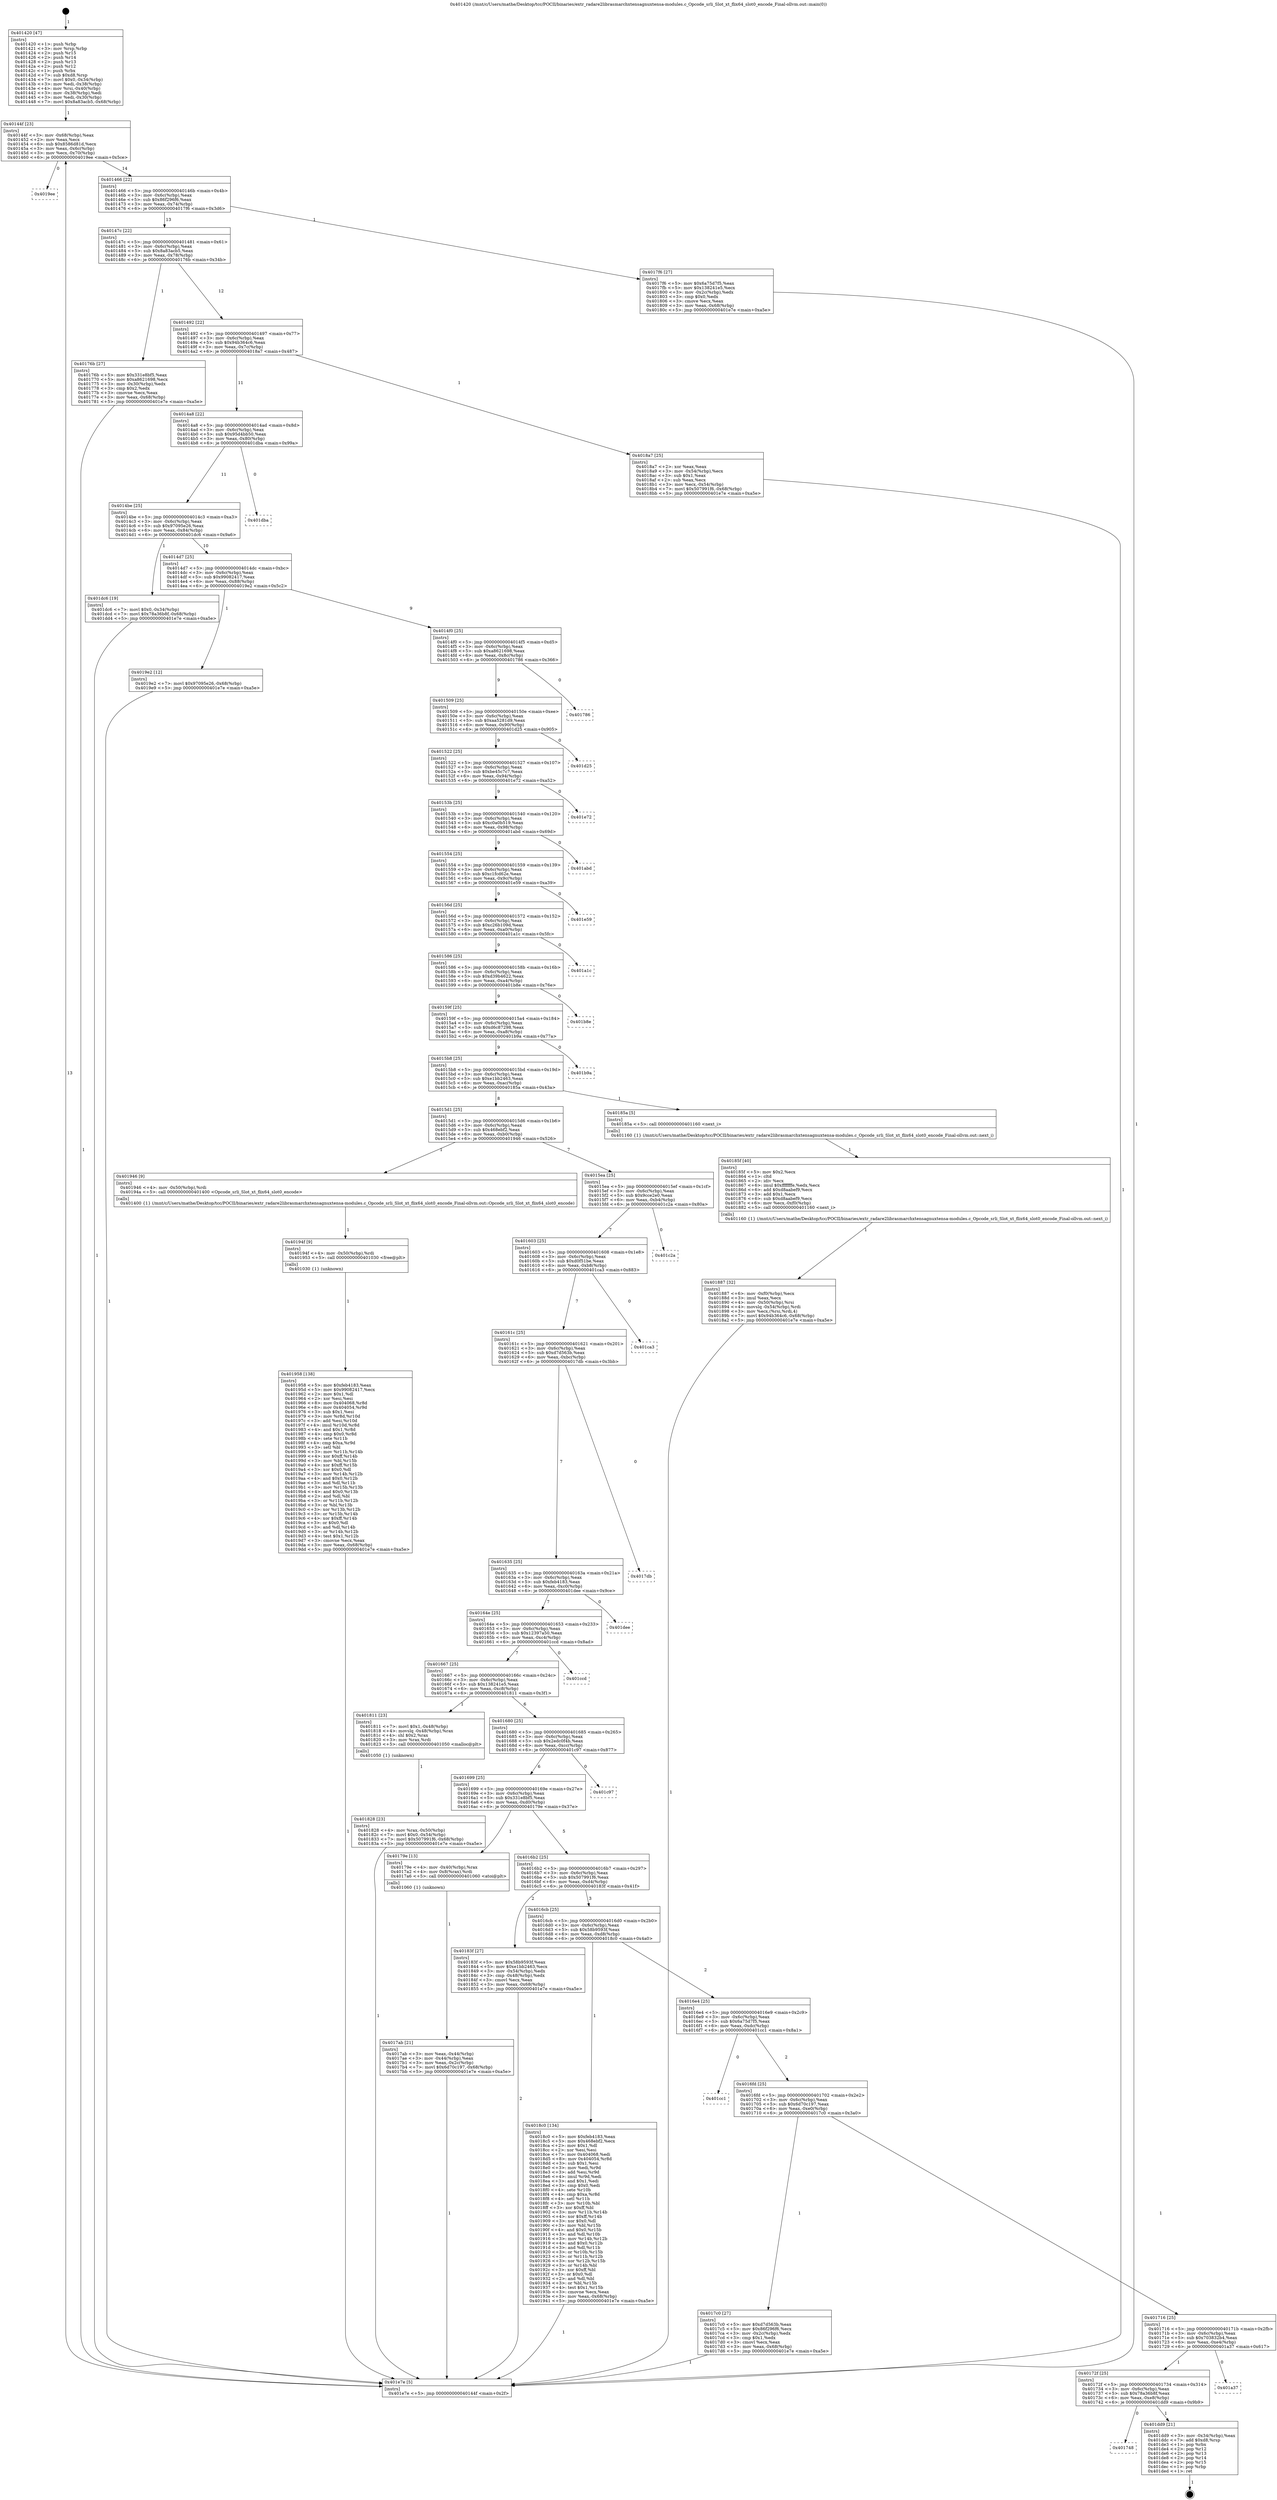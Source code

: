 digraph "0x401420" {
  label = "0x401420 (/mnt/c/Users/mathe/Desktop/tcc/POCII/binaries/extr_radare2librasmarchxtensagnuxtensa-modules.c_Opcode_srli_Slot_xt_flix64_slot0_encode_Final-ollvm.out::main(0))"
  labelloc = "t"
  node[shape=record]

  Entry [label="",width=0.3,height=0.3,shape=circle,fillcolor=black,style=filled]
  "0x40144f" [label="{
     0x40144f [23]\l
     | [instrs]\l
     &nbsp;&nbsp;0x40144f \<+3\>: mov -0x68(%rbp),%eax\l
     &nbsp;&nbsp;0x401452 \<+2\>: mov %eax,%ecx\l
     &nbsp;&nbsp;0x401454 \<+6\>: sub $0x8586d81d,%ecx\l
     &nbsp;&nbsp;0x40145a \<+3\>: mov %eax,-0x6c(%rbp)\l
     &nbsp;&nbsp;0x40145d \<+3\>: mov %ecx,-0x70(%rbp)\l
     &nbsp;&nbsp;0x401460 \<+6\>: je 00000000004019ee \<main+0x5ce\>\l
  }"]
  "0x4019ee" [label="{
     0x4019ee\l
  }", style=dashed]
  "0x401466" [label="{
     0x401466 [22]\l
     | [instrs]\l
     &nbsp;&nbsp;0x401466 \<+5\>: jmp 000000000040146b \<main+0x4b\>\l
     &nbsp;&nbsp;0x40146b \<+3\>: mov -0x6c(%rbp),%eax\l
     &nbsp;&nbsp;0x40146e \<+5\>: sub $0x86f296f6,%eax\l
     &nbsp;&nbsp;0x401473 \<+3\>: mov %eax,-0x74(%rbp)\l
     &nbsp;&nbsp;0x401476 \<+6\>: je 00000000004017f6 \<main+0x3d6\>\l
  }"]
  Exit [label="",width=0.3,height=0.3,shape=circle,fillcolor=black,style=filled,peripheries=2]
  "0x4017f6" [label="{
     0x4017f6 [27]\l
     | [instrs]\l
     &nbsp;&nbsp;0x4017f6 \<+5\>: mov $0x6a75d7f5,%eax\l
     &nbsp;&nbsp;0x4017fb \<+5\>: mov $0x138241e5,%ecx\l
     &nbsp;&nbsp;0x401800 \<+3\>: mov -0x2c(%rbp),%edx\l
     &nbsp;&nbsp;0x401803 \<+3\>: cmp $0x0,%edx\l
     &nbsp;&nbsp;0x401806 \<+3\>: cmove %ecx,%eax\l
     &nbsp;&nbsp;0x401809 \<+3\>: mov %eax,-0x68(%rbp)\l
     &nbsp;&nbsp;0x40180c \<+5\>: jmp 0000000000401e7e \<main+0xa5e\>\l
  }"]
  "0x40147c" [label="{
     0x40147c [22]\l
     | [instrs]\l
     &nbsp;&nbsp;0x40147c \<+5\>: jmp 0000000000401481 \<main+0x61\>\l
     &nbsp;&nbsp;0x401481 \<+3\>: mov -0x6c(%rbp),%eax\l
     &nbsp;&nbsp;0x401484 \<+5\>: sub $0x8a83acb5,%eax\l
     &nbsp;&nbsp;0x401489 \<+3\>: mov %eax,-0x78(%rbp)\l
     &nbsp;&nbsp;0x40148c \<+6\>: je 000000000040176b \<main+0x34b\>\l
  }"]
  "0x401748" [label="{
     0x401748\l
  }", style=dashed]
  "0x40176b" [label="{
     0x40176b [27]\l
     | [instrs]\l
     &nbsp;&nbsp;0x40176b \<+5\>: mov $0x331e8bf5,%eax\l
     &nbsp;&nbsp;0x401770 \<+5\>: mov $0xa8621698,%ecx\l
     &nbsp;&nbsp;0x401775 \<+3\>: mov -0x30(%rbp),%edx\l
     &nbsp;&nbsp;0x401778 \<+3\>: cmp $0x2,%edx\l
     &nbsp;&nbsp;0x40177b \<+3\>: cmovne %ecx,%eax\l
     &nbsp;&nbsp;0x40177e \<+3\>: mov %eax,-0x68(%rbp)\l
     &nbsp;&nbsp;0x401781 \<+5\>: jmp 0000000000401e7e \<main+0xa5e\>\l
  }"]
  "0x401492" [label="{
     0x401492 [22]\l
     | [instrs]\l
     &nbsp;&nbsp;0x401492 \<+5\>: jmp 0000000000401497 \<main+0x77\>\l
     &nbsp;&nbsp;0x401497 \<+3\>: mov -0x6c(%rbp),%eax\l
     &nbsp;&nbsp;0x40149a \<+5\>: sub $0x94b364c6,%eax\l
     &nbsp;&nbsp;0x40149f \<+3\>: mov %eax,-0x7c(%rbp)\l
     &nbsp;&nbsp;0x4014a2 \<+6\>: je 00000000004018a7 \<main+0x487\>\l
  }"]
  "0x401e7e" [label="{
     0x401e7e [5]\l
     | [instrs]\l
     &nbsp;&nbsp;0x401e7e \<+5\>: jmp 000000000040144f \<main+0x2f\>\l
  }"]
  "0x401420" [label="{
     0x401420 [47]\l
     | [instrs]\l
     &nbsp;&nbsp;0x401420 \<+1\>: push %rbp\l
     &nbsp;&nbsp;0x401421 \<+3\>: mov %rsp,%rbp\l
     &nbsp;&nbsp;0x401424 \<+2\>: push %r15\l
     &nbsp;&nbsp;0x401426 \<+2\>: push %r14\l
     &nbsp;&nbsp;0x401428 \<+2\>: push %r13\l
     &nbsp;&nbsp;0x40142a \<+2\>: push %r12\l
     &nbsp;&nbsp;0x40142c \<+1\>: push %rbx\l
     &nbsp;&nbsp;0x40142d \<+7\>: sub $0xd8,%rsp\l
     &nbsp;&nbsp;0x401434 \<+7\>: movl $0x0,-0x34(%rbp)\l
     &nbsp;&nbsp;0x40143b \<+3\>: mov %edi,-0x38(%rbp)\l
     &nbsp;&nbsp;0x40143e \<+4\>: mov %rsi,-0x40(%rbp)\l
     &nbsp;&nbsp;0x401442 \<+3\>: mov -0x38(%rbp),%edi\l
     &nbsp;&nbsp;0x401445 \<+3\>: mov %edi,-0x30(%rbp)\l
     &nbsp;&nbsp;0x401448 \<+7\>: movl $0x8a83acb5,-0x68(%rbp)\l
  }"]
  "0x401dd9" [label="{
     0x401dd9 [21]\l
     | [instrs]\l
     &nbsp;&nbsp;0x401dd9 \<+3\>: mov -0x34(%rbp),%eax\l
     &nbsp;&nbsp;0x401ddc \<+7\>: add $0xd8,%rsp\l
     &nbsp;&nbsp;0x401de3 \<+1\>: pop %rbx\l
     &nbsp;&nbsp;0x401de4 \<+2\>: pop %r12\l
     &nbsp;&nbsp;0x401de6 \<+2\>: pop %r13\l
     &nbsp;&nbsp;0x401de8 \<+2\>: pop %r14\l
     &nbsp;&nbsp;0x401dea \<+2\>: pop %r15\l
     &nbsp;&nbsp;0x401dec \<+1\>: pop %rbp\l
     &nbsp;&nbsp;0x401ded \<+1\>: ret\l
  }"]
  "0x4018a7" [label="{
     0x4018a7 [25]\l
     | [instrs]\l
     &nbsp;&nbsp;0x4018a7 \<+2\>: xor %eax,%eax\l
     &nbsp;&nbsp;0x4018a9 \<+3\>: mov -0x54(%rbp),%ecx\l
     &nbsp;&nbsp;0x4018ac \<+3\>: sub $0x1,%eax\l
     &nbsp;&nbsp;0x4018af \<+2\>: sub %eax,%ecx\l
     &nbsp;&nbsp;0x4018b1 \<+3\>: mov %ecx,-0x54(%rbp)\l
     &nbsp;&nbsp;0x4018b4 \<+7\>: movl $0x507991f6,-0x68(%rbp)\l
     &nbsp;&nbsp;0x4018bb \<+5\>: jmp 0000000000401e7e \<main+0xa5e\>\l
  }"]
  "0x4014a8" [label="{
     0x4014a8 [22]\l
     | [instrs]\l
     &nbsp;&nbsp;0x4014a8 \<+5\>: jmp 00000000004014ad \<main+0x8d\>\l
     &nbsp;&nbsp;0x4014ad \<+3\>: mov -0x6c(%rbp),%eax\l
     &nbsp;&nbsp;0x4014b0 \<+5\>: sub $0x95d4bb50,%eax\l
     &nbsp;&nbsp;0x4014b5 \<+3\>: mov %eax,-0x80(%rbp)\l
     &nbsp;&nbsp;0x4014b8 \<+6\>: je 0000000000401dba \<main+0x99a\>\l
  }"]
  "0x40172f" [label="{
     0x40172f [25]\l
     | [instrs]\l
     &nbsp;&nbsp;0x40172f \<+5\>: jmp 0000000000401734 \<main+0x314\>\l
     &nbsp;&nbsp;0x401734 \<+3\>: mov -0x6c(%rbp),%eax\l
     &nbsp;&nbsp;0x401737 \<+5\>: sub $0x78a36b8f,%eax\l
     &nbsp;&nbsp;0x40173c \<+6\>: mov %eax,-0xe8(%rbp)\l
     &nbsp;&nbsp;0x401742 \<+6\>: je 0000000000401dd9 \<main+0x9b9\>\l
  }"]
  "0x401dba" [label="{
     0x401dba\l
  }", style=dashed]
  "0x4014be" [label="{
     0x4014be [25]\l
     | [instrs]\l
     &nbsp;&nbsp;0x4014be \<+5\>: jmp 00000000004014c3 \<main+0xa3\>\l
     &nbsp;&nbsp;0x4014c3 \<+3\>: mov -0x6c(%rbp),%eax\l
     &nbsp;&nbsp;0x4014c6 \<+5\>: sub $0x97095e26,%eax\l
     &nbsp;&nbsp;0x4014cb \<+6\>: mov %eax,-0x84(%rbp)\l
     &nbsp;&nbsp;0x4014d1 \<+6\>: je 0000000000401dc6 \<main+0x9a6\>\l
  }"]
  "0x401a37" [label="{
     0x401a37\l
  }", style=dashed]
  "0x401dc6" [label="{
     0x401dc6 [19]\l
     | [instrs]\l
     &nbsp;&nbsp;0x401dc6 \<+7\>: movl $0x0,-0x34(%rbp)\l
     &nbsp;&nbsp;0x401dcd \<+7\>: movl $0x78a36b8f,-0x68(%rbp)\l
     &nbsp;&nbsp;0x401dd4 \<+5\>: jmp 0000000000401e7e \<main+0xa5e\>\l
  }"]
  "0x4014d7" [label="{
     0x4014d7 [25]\l
     | [instrs]\l
     &nbsp;&nbsp;0x4014d7 \<+5\>: jmp 00000000004014dc \<main+0xbc\>\l
     &nbsp;&nbsp;0x4014dc \<+3\>: mov -0x6c(%rbp),%eax\l
     &nbsp;&nbsp;0x4014df \<+5\>: sub $0x99082417,%eax\l
     &nbsp;&nbsp;0x4014e4 \<+6\>: mov %eax,-0x88(%rbp)\l
     &nbsp;&nbsp;0x4014ea \<+6\>: je 00000000004019e2 \<main+0x5c2\>\l
  }"]
  "0x401958" [label="{
     0x401958 [138]\l
     | [instrs]\l
     &nbsp;&nbsp;0x401958 \<+5\>: mov $0xfeb4183,%eax\l
     &nbsp;&nbsp;0x40195d \<+5\>: mov $0x99082417,%ecx\l
     &nbsp;&nbsp;0x401962 \<+2\>: mov $0x1,%dl\l
     &nbsp;&nbsp;0x401964 \<+2\>: xor %esi,%esi\l
     &nbsp;&nbsp;0x401966 \<+8\>: mov 0x404068,%r8d\l
     &nbsp;&nbsp;0x40196e \<+8\>: mov 0x404054,%r9d\l
     &nbsp;&nbsp;0x401976 \<+3\>: sub $0x1,%esi\l
     &nbsp;&nbsp;0x401979 \<+3\>: mov %r8d,%r10d\l
     &nbsp;&nbsp;0x40197c \<+3\>: add %esi,%r10d\l
     &nbsp;&nbsp;0x40197f \<+4\>: imul %r10d,%r8d\l
     &nbsp;&nbsp;0x401983 \<+4\>: and $0x1,%r8d\l
     &nbsp;&nbsp;0x401987 \<+4\>: cmp $0x0,%r8d\l
     &nbsp;&nbsp;0x40198b \<+4\>: sete %r11b\l
     &nbsp;&nbsp;0x40198f \<+4\>: cmp $0xa,%r9d\l
     &nbsp;&nbsp;0x401993 \<+3\>: setl %bl\l
     &nbsp;&nbsp;0x401996 \<+3\>: mov %r11b,%r14b\l
     &nbsp;&nbsp;0x401999 \<+4\>: xor $0xff,%r14b\l
     &nbsp;&nbsp;0x40199d \<+3\>: mov %bl,%r15b\l
     &nbsp;&nbsp;0x4019a0 \<+4\>: xor $0xff,%r15b\l
     &nbsp;&nbsp;0x4019a4 \<+3\>: xor $0x0,%dl\l
     &nbsp;&nbsp;0x4019a7 \<+3\>: mov %r14b,%r12b\l
     &nbsp;&nbsp;0x4019aa \<+4\>: and $0x0,%r12b\l
     &nbsp;&nbsp;0x4019ae \<+3\>: and %dl,%r11b\l
     &nbsp;&nbsp;0x4019b1 \<+3\>: mov %r15b,%r13b\l
     &nbsp;&nbsp;0x4019b4 \<+4\>: and $0x0,%r13b\l
     &nbsp;&nbsp;0x4019b8 \<+2\>: and %dl,%bl\l
     &nbsp;&nbsp;0x4019ba \<+3\>: or %r11b,%r12b\l
     &nbsp;&nbsp;0x4019bd \<+3\>: or %bl,%r13b\l
     &nbsp;&nbsp;0x4019c0 \<+3\>: xor %r13b,%r12b\l
     &nbsp;&nbsp;0x4019c3 \<+3\>: or %r15b,%r14b\l
     &nbsp;&nbsp;0x4019c6 \<+4\>: xor $0xff,%r14b\l
     &nbsp;&nbsp;0x4019ca \<+3\>: or $0x0,%dl\l
     &nbsp;&nbsp;0x4019cd \<+3\>: and %dl,%r14b\l
     &nbsp;&nbsp;0x4019d0 \<+3\>: or %r14b,%r12b\l
     &nbsp;&nbsp;0x4019d3 \<+4\>: test $0x1,%r12b\l
     &nbsp;&nbsp;0x4019d7 \<+3\>: cmovne %ecx,%eax\l
     &nbsp;&nbsp;0x4019da \<+3\>: mov %eax,-0x68(%rbp)\l
     &nbsp;&nbsp;0x4019dd \<+5\>: jmp 0000000000401e7e \<main+0xa5e\>\l
  }"]
  "0x4019e2" [label="{
     0x4019e2 [12]\l
     | [instrs]\l
     &nbsp;&nbsp;0x4019e2 \<+7\>: movl $0x97095e26,-0x68(%rbp)\l
     &nbsp;&nbsp;0x4019e9 \<+5\>: jmp 0000000000401e7e \<main+0xa5e\>\l
  }"]
  "0x4014f0" [label="{
     0x4014f0 [25]\l
     | [instrs]\l
     &nbsp;&nbsp;0x4014f0 \<+5\>: jmp 00000000004014f5 \<main+0xd5\>\l
     &nbsp;&nbsp;0x4014f5 \<+3\>: mov -0x6c(%rbp),%eax\l
     &nbsp;&nbsp;0x4014f8 \<+5\>: sub $0xa8621698,%eax\l
     &nbsp;&nbsp;0x4014fd \<+6\>: mov %eax,-0x8c(%rbp)\l
     &nbsp;&nbsp;0x401503 \<+6\>: je 0000000000401786 \<main+0x366\>\l
  }"]
  "0x40194f" [label="{
     0x40194f [9]\l
     | [instrs]\l
     &nbsp;&nbsp;0x40194f \<+4\>: mov -0x50(%rbp),%rdi\l
     &nbsp;&nbsp;0x401953 \<+5\>: call 0000000000401030 \<free@plt\>\l
     | [calls]\l
     &nbsp;&nbsp;0x401030 \{1\} (unknown)\l
  }"]
  "0x401786" [label="{
     0x401786\l
  }", style=dashed]
  "0x401509" [label="{
     0x401509 [25]\l
     | [instrs]\l
     &nbsp;&nbsp;0x401509 \<+5\>: jmp 000000000040150e \<main+0xee\>\l
     &nbsp;&nbsp;0x40150e \<+3\>: mov -0x6c(%rbp),%eax\l
     &nbsp;&nbsp;0x401511 \<+5\>: sub $0xaa5281d9,%eax\l
     &nbsp;&nbsp;0x401516 \<+6\>: mov %eax,-0x90(%rbp)\l
     &nbsp;&nbsp;0x40151c \<+6\>: je 0000000000401d25 \<main+0x905\>\l
  }"]
  "0x401887" [label="{
     0x401887 [32]\l
     | [instrs]\l
     &nbsp;&nbsp;0x401887 \<+6\>: mov -0xf0(%rbp),%ecx\l
     &nbsp;&nbsp;0x40188d \<+3\>: imul %eax,%ecx\l
     &nbsp;&nbsp;0x401890 \<+4\>: mov -0x50(%rbp),%rsi\l
     &nbsp;&nbsp;0x401894 \<+4\>: movslq -0x54(%rbp),%rdi\l
     &nbsp;&nbsp;0x401898 \<+3\>: mov %ecx,(%rsi,%rdi,4)\l
     &nbsp;&nbsp;0x40189b \<+7\>: movl $0x94b364c6,-0x68(%rbp)\l
     &nbsp;&nbsp;0x4018a2 \<+5\>: jmp 0000000000401e7e \<main+0xa5e\>\l
  }"]
  "0x401d25" [label="{
     0x401d25\l
  }", style=dashed]
  "0x401522" [label="{
     0x401522 [25]\l
     | [instrs]\l
     &nbsp;&nbsp;0x401522 \<+5\>: jmp 0000000000401527 \<main+0x107\>\l
     &nbsp;&nbsp;0x401527 \<+3\>: mov -0x6c(%rbp),%eax\l
     &nbsp;&nbsp;0x40152a \<+5\>: sub $0xbe45c7c7,%eax\l
     &nbsp;&nbsp;0x40152f \<+6\>: mov %eax,-0x94(%rbp)\l
     &nbsp;&nbsp;0x401535 \<+6\>: je 0000000000401e72 \<main+0xa52\>\l
  }"]
  "0x40185f" [label="{
     0x40185f [40]\l
     | [instrs]\l
     &nbsp;&nbsp;0x40185f \<+5\>: mov $0x2,%ecx\l
     &nbsp;&nbsp;0x401864 \<+1\>: cltd\l
     &nbsp;&nbsp;0x401865 \<+2\>: idiv %ecx\l
     &nbsp;&nbsp;0x401867 \<+6\>: imul $0xfffffffe,%edx,%ecx\l
     &nbsp;&nbsp;0x40186d \<+6\>: add $0xd8aabef9,%ecx\l
     &nbsp;&nbsp;0x401873 \<+3\>: add $0x1,%ecx\l
     &nbsp;&nbsp;0x401876 \<+6\>: sub $0xd8aabef9,%ecx\l
     &nbsp;&nbsp;0x40187c \<+6\>: mov %ecx,-0xf0(%rbp)\l
     &nbsp;&nbsp;0x401882 \<+5\>: call 0000000000401160 \<next_i\>\l
     | [calls]\l
     &nbsp;&nbsp;0x401160 \{1\} (/mnt/c/Users/mathe/Desktop/tcc/POCII/binaries/extr_radare2librasmarchxtensagnuxtensa-modules.c_Opcode_srli_Slot_xt_flix64_slot0_encode_Final-ollvm.out::next_i)\l
  }"]
  "0x401e72" [label="{
     0x401e72\l
  }", style=dashed]
  "0x40153b" [label="{
     0x40153b [25]\l
     | [instrs]\l
     &nbsp;&nbsp;0x40153b \<+5\>: jmp 0000000000401540 \<main+0x120\>\l
     &nbsp;&nbsp;0x401540 \<+3\>: mov -0x6c(%rbp),%eax\l
     &nbsp;&nbsp;0x401543 \<+5\>: sub $0xc0a0b519,%eax\l
     &nbsp;&nbsp;0x401548 \<+6\>: mov %eax,-0x98(%rbp)\l
     &nbsp;&nbsp;0x40154e \<+6\>: je 0000000000401abd \<main+0x69d\>\l
  }"]
  "0x401828" [label="{
     0x401828 [23]\l
     | [instrs]\l
     &nbsp;&nbsp;0x401828 \<+4\>: mov %rax,-0x50(%rbp)\l
     &nbsp;&nbsp;0x40182c \<+7\>: movl $0x0,-0x54(%rbp)\l
     &nbsp;&nbsp;0x401833 \<+7\>: movl $0x507991f6,-0x68(%rbp)\l
     &nbsp;&nbsp;0x40183a \<+5\>: jmp 0000000000401e7e \<main+0xa5e\>\l
  }"]
  "0x401abd" [label="{
     0x401abd\l
  }", style=dashed]
  "0x401554" [label="{
     0x401554 [25]\l
     | [instrs]\l
     &nbsp;&nbsp;0x401554 \<+5\>: jmp 0000000000401559 \<main+0x139\>\l
     &nbsp;&nbsp;0x401559 \<+3\>: mov -0x6c(%rbp),%eax\l
     &nbsp;&nbsp;0x40155c \<+5\>: sub $0xc1fcd62e,%eax\l
     &nbsp;&nbsp;0x401561 \<+6\>: mov %eax,-0x9c(%rbp)\l
     &nbsp;&nbsp;0x401567 \<+6\>: je 0000000000401e59 \<main+0xa39\>\l
  }"]
  "0x401716" [label="{
     0x401716 [25]\l
     | [instrs]\l
     &nbsp;&nbsp;0x401716 \<+5\>: jmp 000000000040171b \<main+0x2fb\>\l
     &nbsp;&nbsp;0x40171b \<+3\>: mov -0x6c(%rbp),%eax\l
     &nbsp;&nbsp;0x40171e \<+5\>: sub $0x703832b4,%eax\l
     &nbsp;&nbsp;0x401723 \<+6\>: mov %eax,-0xe4(%rbp)\l
     &nbsp;&nbsp;0x401729 \<+6\>: je 0000000000401a37 \<main+0x617\>\l
  }"]
  "0x401e59" [label="{
     0x401e59\l
  }", style=dashed]
  "0x40156d" [label="{
     0x40156d [25]\l
     | [instrs]\l
     &nbsp;&nbsp;0x40156d \<+5\>: jmp 0000000000401572 \<main+0x152\>\l
     &nbsp;&nbsp;0x401572 \<+3\>: mov -0x6c(%rbp),%eax\l
     &nbsp;&nbsp;0x401575 \<+5\>: sub $0xc26b109d,%eax\l
     &nbsp;&nbsp;0x40157a \<+6\>: mov %eax,-0xa0(%rbp)\l
     &nbsp;&nbsp;0x401580 \<+6\>: je 0000000000401a1c \<main+0x5fc\>\l
  }"]
  "0x4017c0" [label="{
     0x4017c0 [27]\l
     | [instrs]\l
     &nbsp;&nbsp;0x4017c0 \<+5\>: mov $0xd7d563b,%eax\l
     &nbsp;&nbsp;0x4017c5 \<+5\>: mov $0x86f296f6,%ecx\l
     &nbsp;&nbsp;0x4017ca \<+3\>: mov -0x2c(%rbp),%edx\l
     &nbsp;&nbsp;0x4017cd \<+3\>: cmp $0x1,%edx\l
     &nbsp;&nbsp;0x4017d0 \<+3\>: cmovl %ecx,%eax\l
     &nbsp;&nbsp;0x4017d3 \<+3\>: mov %eax,-0x68(%rbp)\l
     &nbsp;&nbsp;0x4017d6 \<+5\>: jmp 0000000000401e7e \<main+0xa5e\>\l
  }"]
  "0x401a1c" [label="{
     0x401a1c\l
  }", style=dashed]
  "0x401586" [label="{
     0x401586 [25]\l
     | [instrs]\l
     &nbsp;&nbsp;0x401586 \<+5\>: jmp 000000000040158b \<main+0x16b\>\l
     &nbsp;&nbsp;0x40158b \<+3\>: mov -0x6c(%rbp),%eax\l
     &nbsp;&nbsp;0x40158e \<+5\>: sub $0xd39b4622,%eax\l
     &nbsp;&nbsp;0x401593 \<+6\>: mov %eax,-0xa4(%rbp)\l
     &nbsp;&nbsp;0x401599 \<+6\>: je 0000000000401b8e \<main+0x76e\>\l
  }"]
  "0x4016fd" [label="{
     0x4016fd [25]\l
     | [instrs]\l
     &nbsp;&nbsp;0x4016fd \<+5\>: jmp 0000000000401702 \<main+0x2e2\>\l
     &nbsp;&nbsp;0x401702 \<+3\>: mov -0x6c(%rbp),%eax\l
     &nbsp;&nbsp;0x401705 \<+5\>: sub $0x6d70c197,%eax\l
     &nbsp;&nbsp;0x40170a \<+6\>: mov %eax,-0xe0(%rbp)\l
     &nbsp;&nbsp;0x401710 \<+6\>: je 00000000004017c0 \<main+0x3a0\>\l
  }"]
  "0x401b8e" [label="{
     0x401b8e\l
  }", style=dashed]
  "0x40159f" [label="{
     0x40159f [25]\l
     | [instrs]\l
     &nbsp;&nbsp;0x40159f \<+5\>: jmp 00000000004015a4 \<main+0x184\>\l
     &nbsp;&nbsp;0x4015a4 \<+3\>: mov -0x6c(%rbp),%eax\l
     &nbsp;&nbsp;0x4015a7 \<+5\>: sub $0xd6c87298,%eax\l
     &nbsp;&nbsp;0x4015ac \<+6\>: mov %eax,-0xa8(%rbp)\l
     &nbsp;&nbsp;0x4015b2 \<+6\>: je 0000000000401b9a \<main+0x77a\>\l
  }"]
  "0x401cc1" [label="{
     0x401cc1\l
  }", style=dashed]
  "0x401b9a" [label="{
     0x401b9a\l
  }", style=dashed]
  "0x4015b8" [label="{
     0x4015b8 [25]\l
     | [instrs]\l
     &nbsp;&nbsp;0x4015b8 \<+5\>: jmp 00000000004015bd \<main+0x19d\>\l
     &nbsp;&nbsp;0x4015bd \<+3\>: mov -0x6c(%rbp),%eax\l
     &nbsp;&nbsp;0x4015c0 \<+5\>: sub $0xe1bb2463,%eax\l
     &nbsp;&nbsp;0x4015c5 \<+6\>: mov %eax,-0xac(%rbp)\l
     &nbsp;&nbsp;0x4015cb \<+6\>: je 000000000040185a \<main+0x43a\>\l
  }"]
  "0x4016e4" [label="{
     0x4016e4 [25]\l
     | [instrs]\l
     &nbsp;&nbsp;0x4016e4 \<+5\>: jmp 00000000004016e9 \<main+0x2c9\>\l
     &nbsp;&nbsp;0x4016e9 \<+3\>: mov -0x6c(%rbp),%eax\l
     &nbsp;&nbsp;0x4016ec \<+5\>: sub $0x6a75d7f5,%eax\l
     &nbsp;&nbsp;0x4016f1 \<+6\>: mov %eax,-0xdc(%rbp)\l
     &nbsp;&nbsp;0x4016f7 \<+6\>: je 0000000000401cc1 \<main+0x8a1\>\l
  }"]
  "0x40185a" [label="{
     0x40185a [5]\l
     | [instrs]\l
     &nbsp;&nbsp;0x40185a \<+5\>: call 0000000000401160 \<next_i\>\l
     | [calls]\l
     &nbsp;&nbsp;0x401160 \{1\} (/mnt/c/Users/mathe/Desktop/tcc/POCII/binaries/extr_radare2librasmarchxtensagnuxtensa-modules.c_Opcode_srli_Slot_xt_flix64_slot0_encode_Final-ollvm.out::next_i)\l
  }"]
  "0x4015d1" [label="{
     0x4015d1 [25]\l
     | [instrs]\l
     &nbsp;&nbsp;0x4015d1 \<+5\>: jmp 00000000004015d6 \<main+0x1b6\>\l
     &nbsp;&nbsp;0x4015d6 \<+3\>: mov -0x6c(%rbp),%eax\l
     &nbsp;&nbsp;0x4015d9 \<+5\>: sub $0x468ebf2,%eax\l
     &nbsp;&nbsp;0x4015de \<+6\>: mov %eax,-0xb0(%rbp)\l
     &nbsp;&nbsp;0x4015e4 \<+6\>: je 0000000000401946 \<main+0x526\>\l
  }"]
  "0x4018c0" [label="{
     0x4018c0 [134]\l
     | [instrs]\l
     &nbsp;&nbsp;0x4018c0 \<+5\>: mov $0xfeb4183,%eax\l
     &nbsp;&nbsp;0x4018c5 \<+5\>: mov $0x468ebf2,%ecx\l
     &nbsp;&nbsp;0x4018ca \<+2\>: mov $0x1,%dl\l
     &nbsp;&nbsp;0x4018cc \<+2\>: xor %esi,%esi\l
     &nbsp;&nbsp;0x4018ce \<+7\>: mov 0x404068,%edi\l
     &nbsp;&nbsp;0x4018d5 \<+8\>: mov 0x404054,%r8d\l
     &nbsp;&nbsp;0x4018dd \<+3\>: sub $0x1,%esi\l
     &nbsp;&nbsp;0x4018e0 \<+3\>: mov %edi,%r9d\l
     &nbsp;&nbsp;0x4018e3 \<+3\>: add %esi,%r9d\l
     &nbsp;&nbsp;0x4018e6 \<+4\>: imul %r9d,%edi\l
     &nbsp;&nbsp;0x4018ea \<+3\>: and $0x1,%edi\l
     &nbsp;&nbsp;0x4018ed \<+3\>: cmp $0x0,%edi\l
     &nbsp;&nbsp;0x4018f0 \<+4\>: sete %r10b\l
     &nbsp;&nbsp;0x4018f4 \<+4\>: cmp $0xa,%r8d\l
     &nbsp;&nbsp;0x4018f8 \<+4\>: setl %r11b\l
     &nbsp;&nbsp;0x4018fc \<+3\>: mov %r10b,%bl\l
     &nbsp;&nbsp;0x4018ff \<+3\>: xor $0xff,%bl\l
     &nbsp;&nbsp;0x401902 \<+3\>: mov %r11b,%r14b\l
     &nbsp;&nbsp;0x401905 \<+4\>: xor $0xff,%r14b\l
     &nbsp;&nbsp;0x401909 \<+3\>: xor $0x0,%dl\l
     &nbsp;&nbsp;0x40190c \<+3\>: mov %bl,%r15b\l
     &nbsp;&nbsp;0x40190f \<+4\>: and $0x0,%r15b\l
     &nbsp;&nbsp;0x401913 \<+3\>: and %dl,%r10b\l
     &nbsp;&nbsp;0x401916 \<+3\>: mov %r14b,%r12b\l
     &nbsp;&nbsp;0x401919 \<+4\>: and $0x0,%r12b\l
     &nbsp;&nbsp;0x40191d \<+3\>: and %dl,%r11b\l
     &nbsp;&nbsp;0x401920 \<+3\>: or %r10b,%r15b\l
     &nbsp;&nbsp;0x401923 \<+3\>: or %r11b,%r12b\l
     &nbsp;&nbsp;0x401926 \<+3\>: xor %r12b,%r15b\l
     &nbsp;&nbsp;0x401929 \<+3\>: or %r14b,%bl\l
     &nbsp;&nbsp;0x40192c \<+3\>: xor $0xff,%bl\l
     &nbsp;&nbsp;0x40192f \<+3\>: or $0x0,%dl\l
     &nbsp;&nbsp;0x401932 \<+2\>: and %dl,%bl\l
     &nbsp;&nbsp;0x401934 \<+3\>: or %bl,%r15b\l
     &nbsp;&nbsp;0x401937 \<+4\>: test $0x1,%r15b\l
     &nbsp;&nbsp;0x40193b \<+3\>: cmovne %ecx,%eax\l
     &nbsp;&nbsp;0x40193e \<+3\>: mov %eax,-0x68(%rbp)\l
     &nbsp;&nbsp;0x401941 \<+5\>: jmp 0000000000401e7e \<main+0xa5e\>\l
  }"]
  "0x401946" [label="{
     0x401946 [9]\l
     | [instrs]\l
     &nbsp;&nbsp;0x401946 \<+4\>: mov -0x50(%rbp),%rdi\l
     &nbsp;&nbsp;0x40194a \<+5\>: call 0000000000401400 \<Opcode_srli_Slot_xt_flix64_slot0_encode\>\l
     | [calls]\l
     &nbsp;&nbsp;0x401400 \{1\} (/mnt/c/Users/mathe/Desktop/tcc/POCII/binaries/extr_radare2librasmarchxtensagnuxtensa-modules.c_Opcode_srli_Slot_xt_flix64_slot0_encode_Final-ollvm.out::Opcode_srli_Slot_xt_flix64_slot0_encode)\l
  }"]
  "0x4015ea" [label="{
     0x4015ea [25]\l
     | [instrs]\l
     &nbsp;&nbsp;0x4015ea \<+5\>: jmp 00000000004015ef \<main+0x1cf\>\l
     &nbsp;&nbsp;0x4015ef \<+3\>: mov -0x6c(%rbp),%eax\l
     &nbsp;&nbsp;0x4015f2 \<+5\>: sub $0x9cce2e0,%eax\l
     &nbsp;&nbsp;0x4015f7 \<+6\>: mov %eax,-0xb4(%rbp)\l
     &nbsp;&nbsp;0x4015fd \<+6\>: je 0000000000401c2a \<main+0x80a\>\l
  }"]
  "0x4016cb" [label="{
     0x4016cb [25]\l
     | [instrs]\l
     &nbsp;&nbsp;0x4016cb \<+5\>: jmp 00000000004016d0 \<main+0x2b0\>\l
     &nbsp;&nbsp;0x4016d0 \<+3\>: mov -0x6c(%rbp),%eax\l
     &nbsp;&nbsp;0x4016d3 \<+5\>: sub $0x58b9593f,%eax\l
     &nbsp;&nbsp;0x4016d8 \<+6\>: mov %eax,-0xd8(%rbp)\l
     &nbsp;&nbsp;0x4016de \<+6\>: je 00000000004018c0 \<main+0x4a0\>\l
  }"]
  "0x401c2a" [label="{
     0x401c2a\l
  }", style=dashed]
  "0x401603" [label="{
     0x401603 [25]\l
     | [instrs]\l
     &nbsp;&nbsp;0x401603 \<+5\>: jmp 0000000000401608 \<main+0x1e8\>\l
     &nbsp;&nbsp;0x401608 \<+3\>: mov -0x6c(%rbp),%eax\l
     &nbsp;&nbsp;0x40160b \<+5\>: sub $0xd0f51be,%eax\l
     &nbsp;&nbsp;0x401610 \<+6\>: mov %eax,-0xb8(%rbp)\l
     &nbsp;&nbsp;0x401616 \<+6\>: je 0000000000401ca3 \<main+0x883\>\l
  }"]
  "0x40183f" [label="{
     0x40183f [27]\l
     | [instrs]\l
     &nbsp;&nbsp;0x40183f \<+5\>: mov $0x58b9593f,%eax\l
     &nbsp;&nbsp;0x401844 \<+5\>: mov $0xe1bb2463,%ecx\l
     &nbsp;&nbsp;0x401849 \<+3\>: mov -0x54(%rbp),%edx\l
     &nbsp;&nbsp;0x40184c \<+3\>: cmp -0x48(%rbp),%edx\l
     &nbsp;&nbsp;0x40184f \<+3\>: cmovl %ecx,%eax\l
     &nbsp;&nbsp;0x401852 \<+3\>: mov %eax,-0x68(%rbp)\l
     &nbsp;&nbsp;0x401855 \<+5\>: jmp 0000000000401e7e \<main+0xa5e\>\l
  }"]
  "0x401ca3" [label="{
     0x401ca3\l
  }", style=dashed]
  "0x40161c" [label="{
     0x40161c [25]\l
     | [instrs]\l
     &nbsp;&nbsp;0x40161c \<+5\>: jmp 0000000000401621 \<main+0x201\>\l
     &nbsp;&nbsp;0x401621 \<+3\>: mov -0x6c(%rbp),%eax\l
     &nbsp;&nbsp;0x401624 \<+5\>: sub $0xd7d563b,%eax\l
     &nbsp;&nbsp;0x401629 \<+6\>: mov %eax,-0xbc(%rbp)\l
     &nbsp;&nbsp;0x40162f \<+6\>: je 00000000004017db \<main+0x3bb\>\l
  }"]
  "0x4017ab" [label="{
     0x4017ab [21]\l
     | [instrs]\l
     &nbsp;&nbsp;0x4017ab \<+3\>: mov %eax,-0x44(%rbp)\l
     &nbsp;&nbsp;0x4017ae \<+3\>: mov -0x44(%rbp),%eax\l
     &nbsp;&nbsp;0x4017b1 \<+3\>: mov %eax,-0x2c(%rbp)\l
     &nbsp;&nbsp;0x4017b4 \<+7\>: movl $0x6d70c197,-0x68(%rbp)\l
     &nbsp;&nbsp;0x4017bb \<+5\>: jmp 0000000000401e7e \<main+0xa5e\>\l
  }"]
  "0x4017db" [label="{
     0x4017db\l
  }", style=dashed]
  "0x401635" [label="{
     0x401635 [25]\l
     | [instrs]\l
     &nbsp;&nbsp;0x401635 \<+5\>: jmp 000000000040163a \<main+0x21a\>\l
     &nbsp;&nbsp;0x40163a \<+3\>: mov -0x6c(%rbp),%eax\l
     &nbsp;&nbsp;0x40163d \<+5\>: sub $0xfeb4183,%eax\l
     &nbsp;&nbsp;0x401642 \<+6\>: mov %eax,-0xc0(%rbp)\l
     &nbsp;&nbsp;0x401648 \<+6\>: je 0000000000401dee \<main+0x9ce\>\l
  }"]
  "0x4016b2" [label="{
     0x4016b2 [25]\l
     | [instrs]\l
     &nbsp;&nbsp;0x4016b2 \<+5\>: jmp 00000000004016b7 \<main+0x297\>\l
     &nbsp;&nbsp;0x4016b7 \<+3\>: mov -0x6c(%rbp),%eax\l
     &nbsp;&nbsp;0x4016ba \<+5\>: sub $0x507991f6,%eax\l
     &nbsp;&nbsp;0x4016bf \<+6\>: mov %eax,-0xd4(%rbp)\l
     &nbsp;&nbsp;0x4016c5 \<+6\>: je 000000000040183f \<main+0x41f\>\l
  }"]
  "0x401dee" [label="{
     0x401dee\l
  }", style=dashed]
  "0x40164e" [label="{
     0x40164e [25]\l
     | [instrs]\l
     &nbsp;&nbsp;0x40164e \<+5\>: jmp 0000000000401653 \<main+0x233\>\l
     &nbsp;&nbsp;0x401653 \<+3\>: mov -0x6c(%rbp),%eax\l
     &nbsp;&nbsp;0x401656 \<+5\>: sub $0x12397a50,%eax\l
     &nbsp;&nbsp;0x40165b \<+6\>: mov %eax,-0xc4(%rbp)\l
     &nbsp;&nbsp;0x401661 \<+6\>: je 0000000000401ccd \<main+0x8ad\>\l
  }"]
  "0x40179e" [label="{
     0x40179e [13]\l
     | [instrs]\l
     &nbsp;&nbsp;0x40179e \<+4\>: mov -0x40(%rbp),%rax\l
     &nbsp;&nbsp;0x4017a2 \<+4\>: mov 0x8(%rax),%rdi\l
     &nbsp;&nbsp;0x4017a6 \<+5\>: call 0000000000401060 \<atoi@plt\>\l
     | [calls]\l
     &nbsp;&nbsp;0x401060 \{1\} (unknown)\l
  }"]
  "0x401ccd" [label="{
     0x401ccd\l
  }", style=dashed]
  "0x401667" [label="{
     0x401667 [25]\l
     | [instrs]\l
     &nbsp;&nbsp;0x401667 \<+5\>: jmp 000000000040166c \<main+0x24c\>\l
     &nbsp;&nbsp;0x40166c \<+3\>: mov -0x6c(%rbp),%eax\l
     &nbsp;&nbsp;0x40166f \<+5\>: sub $0x138241e5,%eax\l
     &nbsp;&nbsp;0x401674 \<+6\>: mov %eax,-0xc8(%rbp)\l
     &nbsp;&nbsp;0x40167a \<+6\>: je 0000000000401811 \<main+0x3f1\>\l
  }"]
  "0x401699" [label="{
     0x401699 [25]\l
     | [instrs]\l
     &nbsp;&nbsp;0x401699 \<+5\>: jmp 000000000040169e \<main+0x27e\>\l
     &nbsp;&nbsp;0x40169e \<+3\>: mov -0x6c(%rbp),%eax\l
     &nbsp;&nbsp;0x4016a1 \<+5\>: sub $0x331e8bf5,%eax\l
     &nbsp;&nbsp;0x4016a6 \<+6\>: mov %eax,-0xd0(%rbp)\l
     &nbsp;&nbsp;0x4016ac \<+6\>: je 000000000040179e \<main+0x37e\>\l
  }"]
  "0x401811" [label="{
     0x401811 [23]\l
     | [instrs]\l
     &nbsp;&nbsp;0x401811 \<+7\>: movl $0x1,-0x48(%rbp)\l
     &nbsp;&nbsp;0x401818 \<+4\>: movslq -0x48(%rbp),%rax\l
     &nbsp;&nbsp;0x40181c \<+4\>: shl $0x2,%rax\l
     &nbsp;&nbsp;0x401820 \<+3\>: mov %rax,%rdi\l
     &nbsp;&nbsp;0x401823 \<+5\>: call 0000000000401050 \<malloc@plt\>\l
     | [calls]\l
     &nbsp;&nbsp;0x401050 \{1\} (unknown)\l
  }"]
  "0x401680" [label="{
     0x401680 [25]\l
     | [instrs]\l
     &nbsp;&nbsp;0x401680 \<+5\>: jmp 0000000000401685 \<main+0x265\>\l
     &nbsp;&nbsp;0x401685 \<+3\>: mov -0x6c(%rbp),%eax\l
     &nbsp;&nbsp;0x401688 \<+5\>: sub $0x2edc0f4b,%eax\l
     &nbsp;&nbsp;0x40168d \<+6\>: mov %eax,-0xcc(%rbp)\l
     &nbsp;&nbsp;0x401693 \<+6\>: je 0000000000401c97 \<main+0x877\>\l
  }"]
  "0x401c97" [label="{
     0x401c97\l
  }", style=dashed]
  Entry -> "0x401420" [label=" 1"]
  "0x40144f" -> "0x4019ee" [label=" 0"]
  "0x40144f" -> "0x401466" [label=" 14"]
  "0x401dd9" -> Exit [label=" 1"]
  "0x401466" -> "0x4017f6" [label=" 1"]
  "0x401466" -> "0x40147c" [label=" 13"]
  "0x40172f" -> "0x401748" [label=" 0"]
  "0x40147c" -> "0x40176b" [label=" 1"]
  "0x40147c" -> "0x401492" [label=" 12"]
  "0x40176b" -> "0x401e7e" [label=" 1"]
  "0x401420" -> "0x40144f" [label=" 1"]
  "0x401e7e" -> "0x40144f" [label=" 13"]
  "0x40172f" -> "0x401dd9" [label=" 1"]
  "0x401492" -> "0x4018a7" [label=" 1"]
  "0x401492" -> "0x4014a8" [label=" 11"]
  "0x401716" -> "0x40172f" [label=" 1"]
  "0x4014a8" -> "0x401dba" [label=" 0"]
  "0x4014a8" -> "0x4014be" [label=" 11"]
  "0x401716" -> "0x401a37" [label=" 0"]
  "0x4014be" -> "0x401dc6" [label=" 1"]
  "0x4014be" -> "0x4014d7" [label=" 10"]
  "0x401dc6" -> "0x401e7e" [label=" 1"]
  "0x4014d7" -> "0x4019e2" [label=" 1"]
  "0x4014d7" -> "0x4014f0" [label=" 9"]
  "0x4019e2" -> "0x401e7e" [label=" 1"]
  "0x4014f0" -> "0x401786" [label=" 0"]
  "0x4014f0" -> "0x401509" [label=" 9"]
  "0x401958" -> "0x401e7e" [label=" 1"]
  "0x401509" -> "0x401d25" [label=" 0"]
  "0x401509" -> "0x401522" [label=" 9"]
  "0x40194f" -> "0x401958" [label=" 1"]
  "0x401522" -> "0x401e72" [label=" 0"]
  "0x401522" -> "0x40153b" [label=" 9"]
  "0x401946" -> "0x40194f" [label=" 1"]
  "0x40153b" -> "0x401abd" [label=" 0"]
  "0x40153b" -> "0x401554" [label=" 9"]
  "0x4018c0" -> "0x401e7e" [label=" 1"]
  "0x401554" -> "0x401e59" [label=" 0"]
  "0x401554" -> "0x40156d" [label=" 9"]
  "0x4018a7" -> "0x401e7e" [label=" 1"]
  "0x40156d" -> "0x401a1c" [label=" 0"]
  "0x40156d" -> "0x401586" [label=" 9"]
  "0x401887" -> "0x401e7e" [label=" 1"]
  "0x401586" -> "0x401b8e" [label=" 0"]
  "0x401586" -> "0x40159f" [label=" 9"]
  "0x40185a" -> "0x40185f" [label=" 1"]
  "0x40159f" -> "0x401b9a" [label=" 0"]
  "0x40159f" -> "0x4015b8" [label=" 9"]
  "0x40183f" -> "0x401e7e" [label=" 2"]
  "0x4015b8" -> "0x40185a" [label=" 1"]
  "0x4015b8" -> "0x4015d1" [label=" 8"]
  "0x401811" -> "0x401828" [label=" 1"]
  "0x4015d1" -> "0x401946" [label=" 1"]
  "0x4015d1" -> "0x4015ea" [label=" 7"]
  "0x4017f6" -> "0x401e7e" [label=" 1"]
  "0x4015ea" -> "0x401c2a" [label=" 0"]
  "0x4015ea" -> "0x401603" [label=" 7"]
  "0x4016fd" -> "0x401716" [label=" 1"]
  "0x401603" -> "0x401ca3" [label=" 0"]
  "0x401603" -> "0x40161c" [label=" 7"]
  "0x4016fd" -> "0x4017c0" [label=" 1"]
  "0x40161c" -> "0x4017db" [label=" 0"]
  "0x40161c" -> "0x401635" [label=" 7"]
  "0x4016e4" -> "0x4016fd" [label=" 2"]
  "0x401635" -> "0x401dee" [label=" 0"]
  "0x401635" -> "0x40164e" [label=" 7"]
  "0x4016e4" -> "0x401cc1" [label=" 0"]
  "0x40164e" -> "0x401ccd" [label=" 0"]
  "0x40164e" -> "0x401667" [label=" 7"]
  "0x401828" -> "0x401e7e" [label=" 1"]
  "0x401667" -> "0x401811" [label=" 1"]
  "0x401667" -> "0x401680" [label=" 6"]
  "0x4016cb" -> "0x4018c0" [label=" 1"]
  "0x401680" -> "0x401c97" [label=" 0"]
  "0x401680" -> "0x401699" [label=" 6"]
  "0x4016cb" -> "0x4016e4" [label=" 2"]
  "0x401699" -> "0x40179e" [label=" 1"]
  "0x401699" -> "0x4016b2" [label=" 5"]
  "0x40179e" -> "0x4017ab" [label=" 1"]
  "0x4017ab" -> "0x401e7e" [label=" 1"]
  "0x40185f" -> "0x401887" [label=" 1"]
  "0x4016b2" -> "0x40183f" [label=" 2"]
  "0x4016b2" -> "0x4016cb" [label=" 3"]
  "0x4017c0" -> "0x401e7e" [label=" 1"]
}
